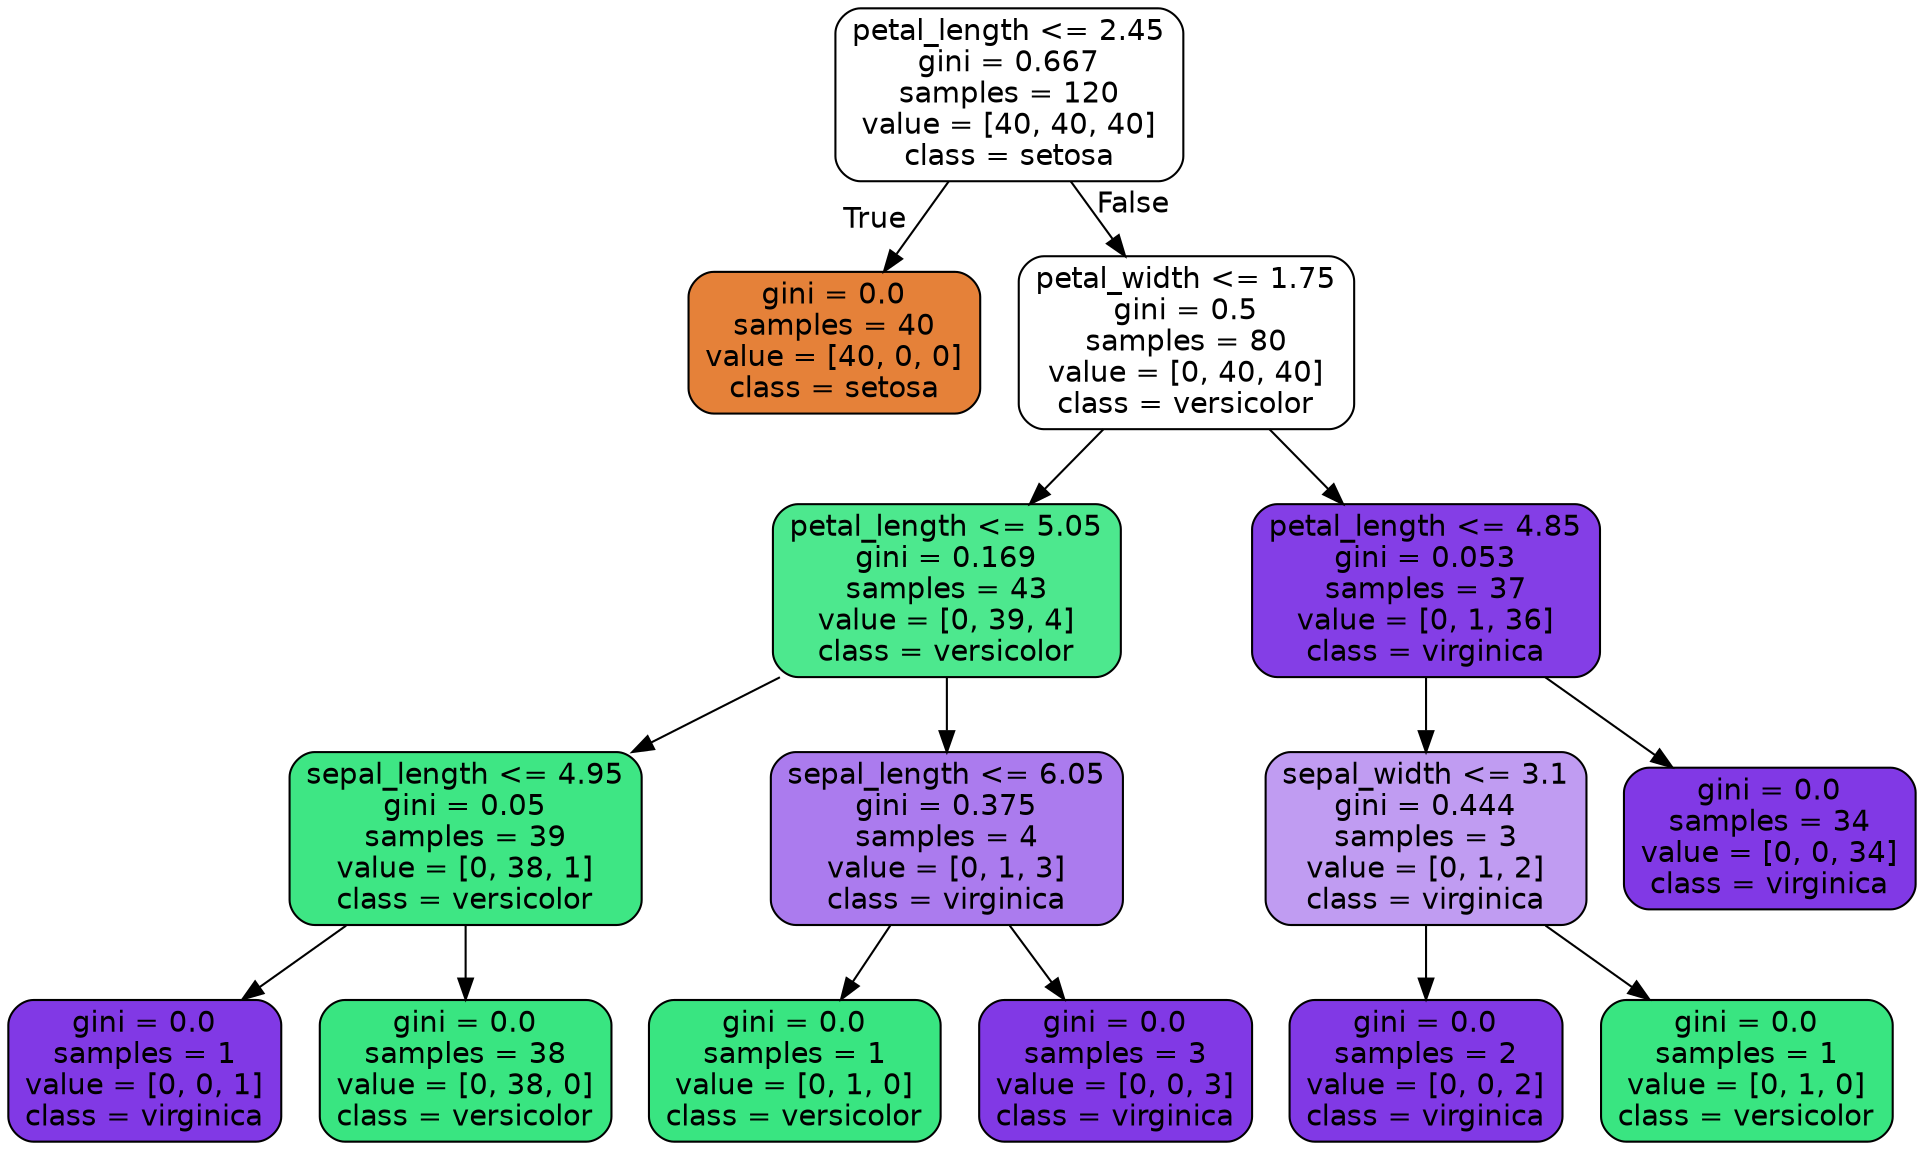 digraph Tree {
node [shape=box, style="filled, rounded", color="black", fontname="helvetica"] ;
edge [fontname="helvetica"] ;
0 [label="petal_length <= 2.45\ngini = 0.667\nsamples = 120\nvalue = [40, 40, 40]\nclass = setosa", fillcolor="#ffffff"] ;
1 [label="gini = 0.0\nsamples = 40\nvalue = [40, 0, 0]\nclass = setosa", fillcolor="#e58139"] ;
0 -> 1 [labeldistance=2.5, labelangle=45, headlabel="True"] ;
2 [label="petal_width <= 1.75\ngini = 0.5\nsamples = 80\nvalue = [0, 40, 40]\nclass = versicolor", fillcolor="#ffffff"] ;
0 -> 2 [labeldistance=2.5, labelangle=-45, headlabel="False"] ;
3 [label="petal_length <= 5.05\ngini = 0.169\nsamples = 43\nvalue = [0, 39, 4]\nclass = versicolor", fillcolor="#4de88e"] ;
2 -> 3 ;
4 [label="sepal_length <= 4.95\ngini = 0.05\nsamples = 39\nvalue = [0, 38, 1]\nclass = versicolor", fillcolor="#3ee684"] ;
3 -> 4 ;
5 [label="gini = 0.0\nsamples = 1\nvalue = [0, 0, 1]\nclass = virginica", fillcolor="#8139e5"] ;
4 -> 5 ;
6 [label="gini = 0.0\nsamples = 38\nvalue = [0, 38, 0]\nclass = versicolor", fillcolor="#39e581"] ;
4 -> 6 ;
7 [label="sepal_length <= 6.05\ngini = 0.375\nsamples = 4\nvalue = [0, 1, 3]\nclass = virginica", fillcolor="#ab7bee"] ;
3 -> 7 ;
8 [label="gini = 0.0\nsamples = 1\nvalue = [0, 1, 0]\nclass = versicolor", fillcolor="#39e581"] ;
7 -> 8 ;
9 [label="gini = 0.0\nsamples = 3\nvalue = [0, 0, 3]\nclass = virginica", fillcolor="#8139e5"] ;
7 -> 9 ;
10 [label="petal_length <= 4.85\ngini = 0.053\nsamples = 37\nvalue = [0, 1, 36]\nclass = virginica", fillcolor="#843ee6"] ;
2 -> 10 ;
11 [label="sepal_width <= 3.1\ngini = 0.444\nsamples = 3\nvalue = [0, 1, 2]\nclass = virginica", fillcolor="#c09cf2"] ;
10 -> 11 ;
12 [label="gini = 0.0\nsamples = 2\nvalue = [0, 0, 2]\nclass = virginica", fillcolor="#8139e5"] ;
11 -> 12 ;
13 [label="gini = 0.0\nsamples = 1\nvalue = [0, 1, 0]\nclass = versicolor", fillcolor="#39e581"] ;
11 -> 13 ;
14 [label="gini = 0.0\nsamples = 34\nvalue = [0, 0, 34]\nclass = virginica", fillcolor="#8139e5"] ;
10 -> 14 ;
}